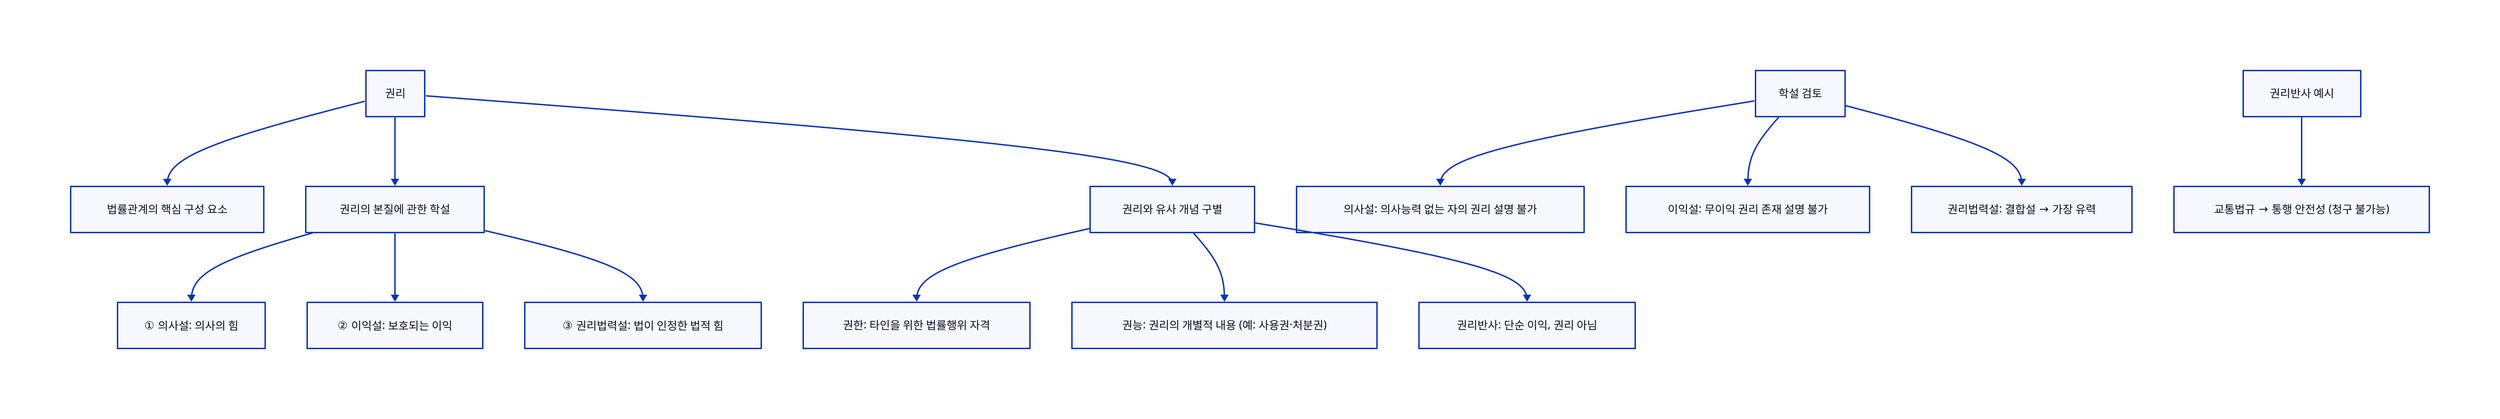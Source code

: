# [22] 權利.d2

direction: down

"권리" -> "법률관계의 핵심 구성 요소"
"권리" -> "권리의 본질에 관한 학설"
"권리" -> "권리와 유사 개념 구별"

"권리의 본질에 관한 학설" -> "① 의사설: 의사의 힘"
"권리의 본질에 관한 학설" -> "② 이익설: 보호되는 이익"
"권리의 본질에 관한 학설" -> "③ 권리법력설: 법이 인정한 법적 힘"

"학설 검토" -> "의사설: 의사능력 없는 자의 권리 설명 불가"
"학설 검토" -> "이익설: 무이익 권리 존재 설명 불가"
"학설 검토" -> "권리법력설: 결합설 → 가장 유력"

"권리와 유사 개념 구별" -> "권한: 타인을 위한 법률행위 자격"
"권리와 유사 개념 구별" -> "권능: 권리의 개별적 내용 (예: 사용권·처분권)"
"권리와 유사 개념 구별" -> "권리반사: 단순 이익, 권리 아님"

"권리반사 예시" -> "교통법규 → 통행 안전성 (청구 불가능)"
